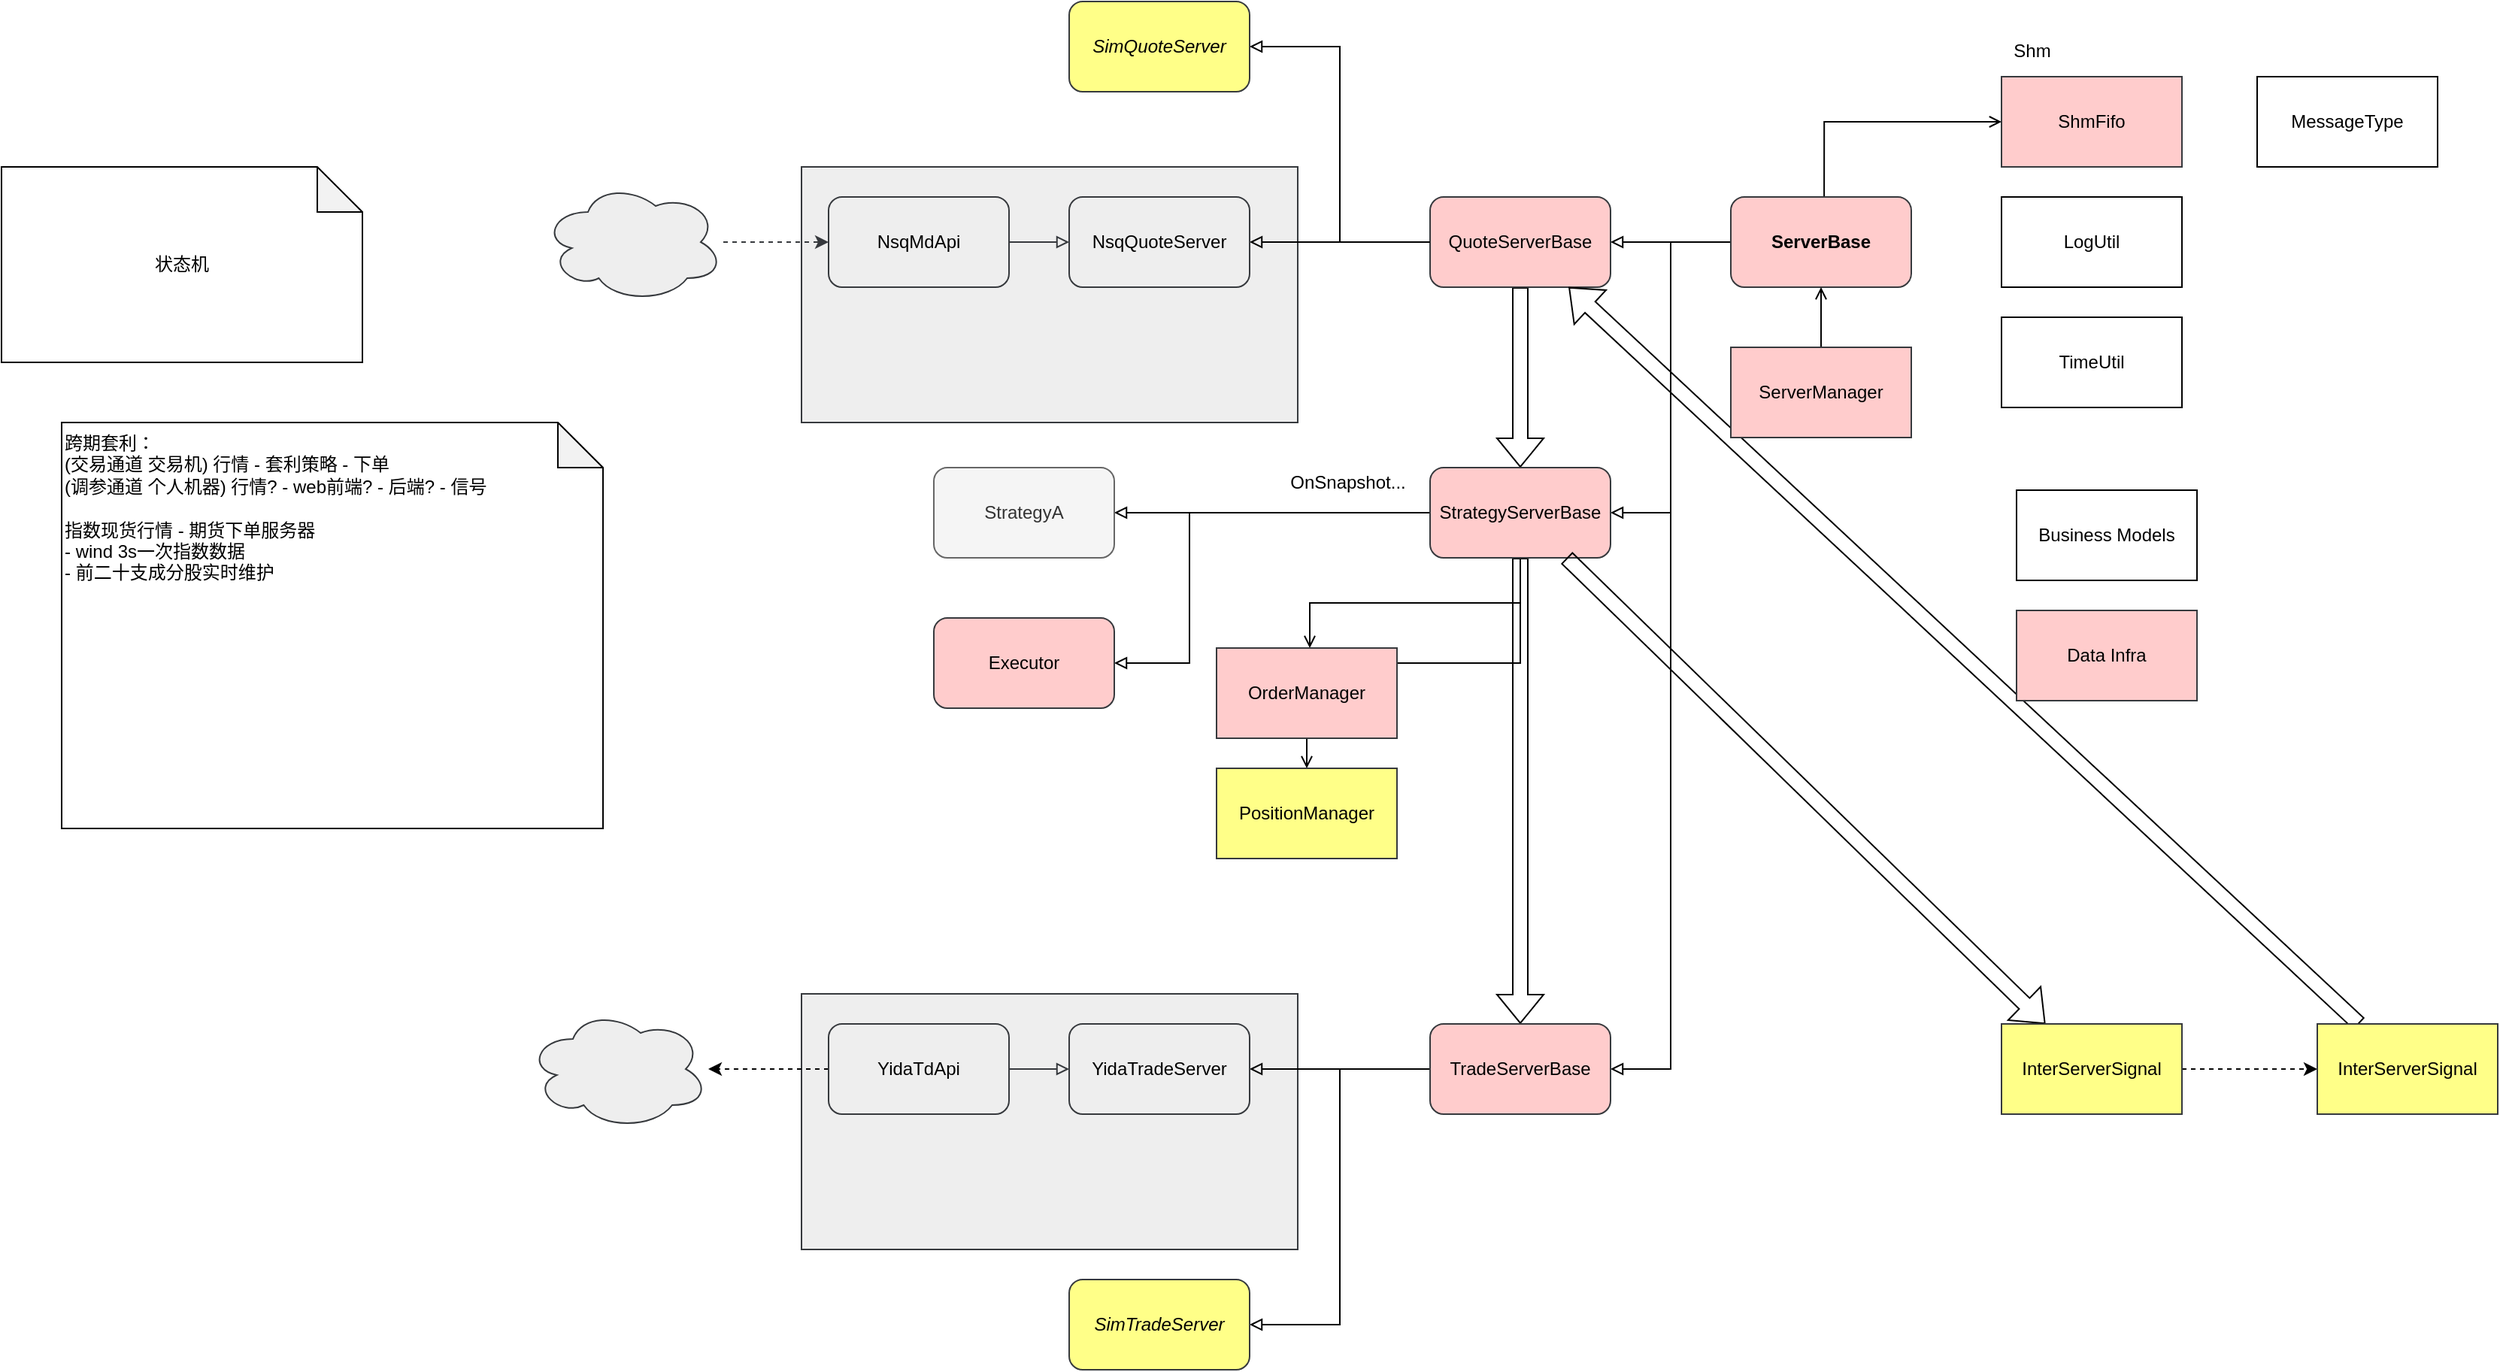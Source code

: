 <mxfile version="27.2.0" pages="2">
  <diagram name="Framework" id="izHdCFUZK2JU7I0uywET">
    <mxGraphModel dx="3437" dy="2198" grid="1" gridSize="10" guides="1" tooltips="1" connect="1" arrows="1" fold="1" page="1" pageScale="1" pageWidth="827" pageHeight="1169" math="0" shadow="0">
      <root>
        <mxCell id="0" />
        <mxCell id="1" parent="0" />
        <mxCell id="oX8QJ8v67Z4_SSj95SlL-10" value="" style="rounded=0;whiteSpace=wrap;html=1;fillColor=#eeeeee;strokeColor=#36393d;" vertex="1" parent="1">
          <mxGeometry x="-578" y="590" width="330" height="170" as="geometry" />
        </mxCell>
        <mxCell id="oX8QJ8v67Z4_SSj95SlL-44" value="" style="edgeStyle=orthogonalEdgeStyle;rounded=0;orthogonalLoop=1;jettySize=auto;html=1;dashed=1;" edge="1" parent="1" source="oX8QJ8v67Z4_SSj95SlL-12" target="oX8QJ8v67Z4_SSj95SlL-43">
          <mxGeometry relative="1" as="geometry" />
        </mxCell>
        <mxCell id="oX8QJ8v67Z4_SSj95SlL-1" value="" style="rounded=0;whiteSpace=wrap;html=1;fillColor=#eeeeee;strokeColor=#36393d;" vertex="1" parent="1">
          <mxGeometry x="-578" y="40" width="330" height="170" as="geometry" />
        </mxCell>
        <mxCell id="Np0CVXmdSU2NpfKUSfFp-4" value="ShmFifo" style="rounded=0;whiteSpace=wrap;html=1;fillColor=#ffcccc;strokeColor=#36393d;" vertex="1" parent="1">
          <mxGeometry x="220" y="-20" width="120" height="60" as="geometry" />
        </mxCell>
        <mxCell id="Np0CVXmdSU2NpfKUSfFp-17" value="" style="edgeStyle=orthogonalEdgeStyle;rounded=0;orthogonalLoop=1;jettySize=auto;html=1;endArrow=block;endFill=0;fillColor=#eeeeee;strokeColor=#36393d;" edge="1" parent="1" source="Np0CVXmdSU2NpfKUSfFp-1" target="Np0CVXmdSU2NpfKUSfFp-16">
          <mxGeometry relative="1" as="geometry" />
        </mxCell>
        <mxCell id="Np0CVXmdSU2NpfKUSfFp-1" value="NsqMdApi" style="rounded=1;whiteSpace=wrap;html=1;fillColor=#eeeeee;strokeColor=#36393d;" vertex="1" parent="1">
          <mxGeometry x="-560" y="60" width="120" height="60" as="geometry" />
        </mxCell>
        <mxCell id="Np0CVXmdSU2NpfKUSfFp-28" value="" style="edgeStyle=orthogonalEdgeStyle;rounded=0;orthogonalLoop=1;jettySize=auto;html=1;endArrow=block;endFill=0;" edge="1" parent="1" source="Np0CVXmdSU2NpfKUSfFp-14" target="Np0CVXmdSU2NpfKUSfFp-16">
          <mxGeometry relative="1" as="geometry" />
        </mxCell>
        <mxCell id="oX8QJ8v67Z4_SSj95SlL-21" style="edgeStyle=orthogonalEdgeStyle;rounded=0;orthogonalLoop=1;jettySize=auto;html=1;exitX=0.5;exitY=1;exitDx=0;exitDy=0;shape=flexArrow;" edge="1" parent="1" source="Np0CVXmdSU2NpfKUSfFp-14" target="Np0CVXmdSU2NpfKUSfFp-22">
          <mxGeometry relative="1" as="geometry" />
        </mxCell>
        <mxCell id="Np0CVXmdSU2NpfKUSfFp-14" value="QuoteServerBase" style="rounded=1;whiteSpace=wrap;html=1;fillColor=#ffcccc;strokeColor=#36393d;" vertex="1" parent="1">
          <mxGeometry x="-160" y="60" width="120" height="60" as="geometry" />
        </mxCell>
        <mxCell id="Np0CVXmdSU2NpfKUSfFp-20" value="" style="edgeStyle=orthogonalEdgeStyle;rounded=0;orthogonalLoop=1;jettySize=auto;html=1;endArrow=block;endFill=0;" edge="1" parent="1" source="Np0CVXmdSU2NpfKUSfFp-15" target="Np0CVXmdSU2NpfKUSfFp-14">
          <mxGeometry relative="1" as="geometry" />
        </mxCell>
        <mxCell id="Np0CVXmdSU2NpfKUSfFp-25" style="edgeStyle=orthogonalEdgeStyle;rounded=0;orthogonalLoop=1;jettySize=auto;html=1;endArrow=block;endFill=0;" edge="1" parent="1" source="Np0CVXmdSU2NpfKUSfFp-15" target="Np0CVXmdSU2NpfKUSfFp-22">
          <mxGeometry relative="1" as="geometry">
            <Array as="points">
              <mxPoint y="90" />
              <mxPoint y="270" />
            </Array>
          </mxGeometry>
        </mxCell>
        <mxCell id="oX8QJ8v67Z4_SSj95SlL-15" style="edgeStyle=orthogonalEdgeStyle;rounded=0;orthogonalLoop=1;jettySize=auto;html=1;endArrow=open;endFill=0;" edge="1" parent="1" target="Np0CVXmdSU2NpfKUSfFp-4">
          <mxGeometry relative="1" as="geometry">
            <mxPoint x="102.053" y="60" as="sourcePoint" />
            <mxPoint x="222" y="0.053" as="targetPoint" />
            <Array as="points">
              <mxPoint x="102" y="10" />
            </Array>
          </mxGeometry>
        </mxCell>
        <mxCell id="oX8QJ8v67Z4_SSj95SlL-17" style="edgeStyle=orthogonalEdgeStyle;rounded=0;orthogonalLoop=1;jettySize=auto;html=1;endArrow=block;endFill=0;" edge="1" parent="1" source="Np0CVXmdSU2NpfKUSfFp-15" target="Np0CVXmdSU2NpfKUSfFp-33">
          <mxGeometry relative="1" as="geometry">
            <Array as="points">
              <mxPoint y="90" />
              <mxPoint y="640" />
            </Array>
          </mxGeometry>
        </mxCell>
        <mxCell id="Np0CVXmdSU2NpfKUSfFp-15" value="ServerBase" style="rounded=1;whiteSpace=wrap;html=1;fontStyle=1;fillColor=#ffcccc;strokeColor=#36393d;" vertex="1" parent="1">
          <mxGeometry x="40" y="60" width="120" height="60" as="geometry" />
        </mxCell>
        <mxCell id="Np0CVXmdSU2NpfKUSfFp-16" value="NsqQuoteServer" style="rounded=1;whiteSpace=wrap;html=1;fillColor=#eeeeee;strokeColor=#36393d;" vertex="1" parent="1">
          <mxGeometry x="-400" y="60" width="120" height="60" as="geometry" />
        </mxCell>
        <mxCell id="Np0CVXmdSU2NpfKUSfFp-27" value="" style="edgeStyle=orthogonalEdgeStyle;rounded=0;orthogonalLoop=1;jettySize=auto;html=1;endArrow=block;endFill=0;" edge="1" parent="1" source="Np0CVXmdSU2NpfKUSfFp-22" target="Np0CVXmdSU2NpfKUSfFp-24">
          <mxGeometry relative="1" as="geometry" />
        </mxCell>
        <mxCell id="Np0CVXmdSU2NpfKUSfFp-32" style="edgeStyle=orthogonalEdgeStyle;rounded=0;orthogonalLoop=1;jettySize=auto;html=1;endArrow=block;endFill=0;" edge="1" parent="1" source="Np0CVXmdSU2NpfKUSfFp-22" target="Np0CVXmdSU2NpfKUSfFp-30">
          <mxGeometry relative="1" as="geometry">
            <Array as="points">
              <mxPoint x="-320" y="270" />
              <mxPoint x="-320" y="370" />
            </Array>
          </mxGeometry>
        </mxCell>
        <mxCell id="oX8QJ8v67Z4_SSj95SlL-20" value="" style="edgeStyle=orthogonalEdgeStyle;rounded=0;orthogonalLoop=1;jettySize=auto;html=1;endArrow=open;endFill=0;" edge="1" parent="1" source="Np0CVXmdSU2NpfKUSfFp-22" target="oX8QJ8v67Z4_SSj95SlL-7">
          <mxGeometry relative="1" as="geometry">
            <Array as="points">
              <mxPoint x="-100" y="330" />
              <mxPoint x="-240" y="330" />
            </Array>
          </mxGeometry>
        </mxCell>
        <mxCell id="oX8QJ8v67Z4_SSj95SlL-22" style="edgeStyle=orthogonalEdgeStyle;rounded=0;orthogonalLoop=1;jettySize=auto;html=1;exitX=0.5;exitY=1;exitDx=0;exitDy=0;shape=flexArrow;" edge="1" parent="1" source="Np0CVXmdSU2NpfKUSfFp-22" target="Np0CVXmdSU2NpfKUSfFp-33">
          <mxGeometry relative="1" as="geometry">
            <mxPoint x="-100" y="470" as="targetPoint" />
          </mxGeometry>
        </mxCell>
        <mxCell id="oX8QJ8v67Z4_SSj95SlL-40" style="edgeStyle=orthogonalEdgeStyle;rounded=0;orthogonalLoop=1;jettySize=auto;html=1;exitX=0.5;exitY=1;exitDx=0;exitDy=0;endArrow=open;endFill=0;" edge="1" parent="1" source="Np0CVXmdSU2NpfKUSfFp-22" target="oX8QJ8v67Z4_SSj95SlL-39">
          <mxGeometry relative="1" as="geometry" />
        </mxCell>
        <mxCell id="Np0CVXmdSU2NpfKUSfFp-22" value="StrategyServerBase" style="rounded=1;whiteSpace=wrap;html=1;fillColor=#ffcccc;strokeColor=#36393d;" vertex="1" parent="1">
          <mxGeometry x="-160" y="240" width="120" height="60" as="geometry" />
        </mxCell>
        <mxCell id="Np0CVXmdSU2NpfKUSfFp-23" value="LogUtil" style="rounded=0;whiteSpace=wrap;html=1;" vertex="1" parent="1">
          <mxGeometry x="220" y="60" width="120" height="60" as="geometry" />
        </mxCell>
        <mxCell id="Np0CVXmdSU2NpfKUSfFp-24" value="StrategyA" style="rounded=1;whiteSpace=wrap;html=1;fillColor=#f5f5f5;strokeColor=#666666;fontColor=#333333;" vertex="1" parent="1">
          <mxGeometry x="-490" y="240" width="120" height="60" as="geometry" />
        </mxCell>
        <mxCell id="Np0CVXmdSU2NpfKUSfFp-30" value="Executor" style="rounded=1;whiteSpace=wrap;html=1;fillColor=#ffcccc;strokeColor=#36393d;" vertex="1" parent="1">
          <mxGeometry x="-490" y="340" width="120" height="60" as="geometry" />
        </mxCell>
        <mxCell id="oX8QJ8v67Z4_SSj95SlL-14" style="edgeStyle=orthogonalEdgeStyle;rounded=0;orthogonalLoop=1;jettySize=auto;html=1;endArrow=block;endFill=0;" edge="1" parent="1" source="Np0CVXmdSU2NpfKUSfFp-33" target="oX8QJ8v67Z4_SSj95SlL-13">
          <mxGeometry relative="1" as="geometry" />
        </mxCell>
        <mxCell id="oX8QJ8v67Z4_SSj95SlL-19" style="edgeStyle=orthogonalEdgeStyle;rounded=0;orthogonalLoop=1;jettySize=auto;html=1;endArrow=block;endFill=0;" edge="1" parent="1" source="Np0CVXmdSU2NpfKUSfFp-33" target="oX8QJ8v67Z4_SSj95SlL-18">
          <mxGeometry relative="1" as="geometry">
            <Array as="points">
              <mxPoint x="-220" y="640" />
              <mxPoint x="-220" y="810" />
            </Array>
          </mxGeometry>
        </mxCell>
        <mxCell id="oX8QJ8v67Z4_SSj95SlL-38" style="rounded=0;orthogonalLoop=1;jettySize=auto;html=1;shape=flexArrow;" edge="1" parent="1" source="Np0CVXmdSU2NpfKUSfFp-22" target="oX8QJ8v67Z4_SSj95SlL-6">
          <mxGeometry relative="1" as="geometry" />
        </mxCell>
        <mxCell id="Np0CVXmdSU2NpfKUSfFp-33" value="TradeServerBase" style="rounded=1;whiteSpace=wrap;html=1;fillColor=#ffcccc;strokeColor=#36393d;" vertex="1" parent="1">
          <mxGeometry x="-160" y="610" width="120" height="60" as="geometry" />
        </mxCell>
        <mxCell id="Np0CVXmdSU2NpfKUSfFp-36" value="跨期套利：&lt;div&gt;(交易通道 交易机) 行情 - 套利策略 - 下单&lt;/div&gt;&lt;div&gt;(调参通道 个人机器) 行情? - web前端? - 后端? - 信号&lt;/div&gt;&lt;div&gt;&lt;br&gt;&lt;/div&gt;&lt;div&gt;指数现货行情 - 期货下单服务器&lt;/div&gt;&lt;div&gt;- wind 3s一次指数数据&lt;/div&gt;&lt;div&gt;- 前二十支成分股实时维护&lt;/div&gt;" style="shape=note;whiteSpace=wrap;html=1;align=left;backgroundOutline=1;darkOpacity=0.05;verticalAlign=top;" vertex="1" parent="1">
          <mxGeometry x="-1070" y="210" width="360" height="270" as="geometry" />
        </mxCell>
        <mxCell id="oX8QJ8v67Z4_SSj95SlL-3" value="SimQuoteServer" style="rounded=1;whiteSpace=wrap;html=1;fillColor=#ffff88;strokeColor=#36393d;fontStyle=2" vertex="1" parent="1">
          <mxGeometry x="-400" y="-70" width="120" height="60" as="geometry" />
        </mxCell>
        <mxCell id="oX8QJ8v67Z4_SSj95SlL-4" value="" style="edgeStyle=orthogonalEdgeStyle;rounded=0;orthogonalLoop=1;jettySize=auto;html=1;endArrow=block;endFill=0;" edge="1" parent="1" source="Np0CVXmdSU2NpfKUSfFp-14" target="oX8QJ8v67Z4_SSj95SlL-3">
          <mxGeometry relative="1" as="geometry">
            <mxPoint x="-20" y="-110" as="sourcePoint" />
            <mxPoint x="-140" y="-110" as="targetPoint" />
            <Array as="points">
              <mxPoint x="-220" y="90" />
              <mxPoint x="-220" y="-40" />
            </Array>
          </mxGeometry>
        </mxCell>
        <mxCell id="oX8QJ8v67Z4_SSj95SlL-42" style="rounded=0;orthogonalLoop=1;jettySize=auto;html=1;shape=flexArrow;" edge="1" parent="1" source="oX8QJ8v67Z4_SSj95SlL-45" target="Np0CVXmdSU2NpfKUSfFp-14">
          <mxGeometry relative="1" as="geometry" />
        </mxCell>
        <mxCell id="oX8QJ8v67Z4_SSj95SlL-46" value="" style="edgeStyle=orthogonalEdgeStyle;rounded=0;orthogonalLoop=1;jettySize=auto;html=1;dashed=1;" edge="1" parent="1" source="oX8QJ8v67Z4_SSj95SlL-6" target="oX8QJ8v67Z4_SSj95SlL-45">
          <mxGeometry relative="1" as="geometry" />
        </mxCell>
        <mxCell id="oX8QJ8v67Z4_SSj95SlL-6" value="InterServerSignal" style="rounded=0;whiteSpace=wrap;html=1;fillColor=#ffff88;strokeColor=#36393d;" vertex="1" parent="1">
          <mxGeometry x="220" y="610" width="120" height="60" as="geometry" />
        </mxCell>
        <mxCell id="oX8QJ8v67Z4_SSj95SlL-7" value="OrderManager" style="rounded=0;whiteSpace=wrap;html=1;fillColor=#ffcccc;strokeColor=#36393d;" vertex="1" parent="1">
          <mxGeometry x="-302" y="360" width="120" height="60" as="geometry" />
        </mxCell>
        <mxCell id="oX8QJ8v67Z4_SSj95SlL-11" value="" style="edgeStyle=orthogonalEdgeStyle;rounded=0;orthogonalLoop=1;jettySize=auto;html=1;endArrow=block;endFill=0;fillColor=#eeeeee;strokeColor=#36393d;" edge="1" source="oX8QJ8v67Z4_SSj95SlL-12" target="oX8QJ8v67Z4_SSj95SlL-13" parent="1">
          <mxGeometry relative="1" as="geometry" />
        </mxCell>
        <mxCell id="oX8QJ8v67Z4_SSj95SlL-12" value="YidaTdApi" style="rounded=1;whiteSpace=wrap;html=1;fillColor=#eeeeee;strokeColor=#36393d;" vertex="1" parent="1">
          <mxGeometry x="-560" y="610" width="120" height="60" as="geometry" />
        </mxCell>
        <mxCell id="oX8QJ8v67Z4_SSj95SlL-13" value="YidaTradeServer" style="rounded=1;whiteSpace=wrap;html=1;fillColor=#eeeeee;strokeColor=#36393d;" vertex="1" parent="1">
          <mxGeometry x="-400" y="610" width="120" height="60" as="geometry" />
        </mxCell>
        <mxCell id="oX8QJ8v67Z4_SSj95SlL-18" value="SimTradeServer" style="rounded=1;whiteSpace=wrap;html=1;fillColor=#ffff88;strokeColor=#36393d;fontStyle=2" vertex="1" parent="1">
          <mxGeometry x="-400" y="780" width="120" height="60" as="geometry" />
        </mxCell>
        <mxCell id="oX8QJ8v67Z4_SSj95SlL-25" value="" style="edgeStyle=orthogonalEdgeStyle;rounded=0;orthogonalLoop=1;jettySize=auto;html=1;endArrow=open;endFill=0;" edge="1" parent="1" source="oX8QJ8v67Z4_SSj95SlL-24" target="Np0CVXmdSU2NpfKUSfFp-15">
          <mxGeometry relative="1" as="geometry" />
        </mxCell>
        <mxCell id="oX8QJ8v67Z4_SSj95SlL-24" value="ServerManager" style="rounded=0;whiteSpace=wrap;html=1;fillColor=#ffcccc;strokeColor=#36393d;" vertex="1" parent="1">
          <mxGeometry x="40" y="160" width="120" height="60" as="geometry" />
        </mxCell>
        <mxCell id="oX8QJ8v67Z4_SSj95SlL-28" value="" style="edgeStyle=orthogonalEdgeStyle;rounded=0;orthogonalLoop=1;jettySize=auto;html=1;fillColor=#eeeeee;strokeColor=#36393d;dashed=1;" edge="1" parent="1" source="oX8QJ8v67Z4_SSj95SlL-27" target="Np0CVXmdSU2NpfKUSfFp-1">
          <mxGeometry relative="1" as="geometry" />
        </mxCell>
        <mxCell id="oX8QJ8v67Z4_SSj95SlL-27" value="" style="ellipse;shape=cloud;whiteSpace=wrap;html=1;fillColor=#eeeeee;strokeColor=#36393d;" vertex="1" parent="1">
          <mxGeometry x="-750" y="50" width="120" height="80" as="geometry" />
        </mxCell>
        <mxCell id="oX8QJ8v67Z4_SSj95SlL-29" value="Business Models" style="rounded=0;whiteSpace=wrap;html=1;" vertex="1" parent="1">
          <mxGeometry x="230" y="255" width="120" height="60" as="geometry" />
        </mxCell>
        <mxCell id="oX8QJ8v67Z4_SSj95SlL-30" value="Data Infra" style="rounded=0;whiteSpace=wrap;html=1;fillColor=#ffcccc;strokeColor=#36393d;" vertex="1" parent="1">
          <mxGeometry x="230" y="335" width="120" height="60" as="geometry" />
        </mxCell>
        <mxCell id="oX8QJ8v67Z4_SSj95SlL-34" value="MessageType" style="rounded=0;whiteSpace=wrap;html=1;" vertex="1" parent="1">
          <mxGeometry x="390" y="-20" width="120" height="60" as="geometry" />
        </mxCell>
        <mxCell id="oX8QJ8v67Z4_SSj95SlL-35" value="OnSnapshot..." style="text;html=1;align=center;verticalAlign=middle;resizable=0;points=[];autosize=1;strokeColor=none;fillColor=none;" vertex="1" parent="1">
          <mxGeometry x="-265" y="235" width="100" height="30" as="geometry" />
        </mxCell>
        <mxCell id="oX8QJ8v67Z4_SSj95SlL-39" value="PositionManager" style="rounded=0;whiteSpace=wrap;html=1;fillColor=#ffff88;strokeColor=#36393d;" vertex="1" parent="1">
          <mxGeometry x="-302" y="440" width="120" height="60" as="geometry" />
        </mxCell>
        <mxCell id="oX8QJ8v67Z4_SSj95SlL-41" value="Shm" style="text;html=1;align=center;verticalAlign=middle;resizable=0;points=[];autosize=1;strokeColor=none;fillColor=none;" vertex="1" parent="1">
          <mxGeometry x="215" y="-52" width="50" height="30" as="geometry" />
        </mxCell>
        <mxCell id="oX8QJ8v67Z4_SSj95SlL-43" value="" style="ellipse;shape=cloud;whiteSpace=wrap;html=1;fillColor=#eeeeee;strokeColor=#36393d;" vertex="1" parent="1">
          <mxGeometry x="-760" y="600" width="120" height="80" as="geometry" />
        </mxCell>
        <mxCell id="oX8QJ8v67Z4_SSj95SlL-45" value="InterServerSignal" style="rounded=0;whiteSpace=wrap;html=1;fillColor=#ffff88;strokeColor=#36393d;" vertex="1" parent="1">
          <mxGeometry x="430" y="610" width="120" height="60" as="geometry" />
        </mxCell>
        <mxCell id="KkvAkN_Q9vo7Hp4z4sSe-1" value="TimeUtil" style="rounded=0;whiteSpace=wrap;html=1;" vertex="1" parent="1">
          <mxGeometry x="220" y="140" width="120" height="60" as="geometry" />
        </mxCell>
        <mxCell id="KkvAkN_Q9vo7Hp4z4sSe-2" value="状态机" style="shape=note;whiteSpace=wrap;html=1;backgroundOutline=1;darkOpacity=0.05;" vertex="1" parent="1">
          <mxGeometry x="-1110" y="40" width="240" height="130" as="geometry" />
        </mxCell>
      </root>
    </mxGraphModel>
  </diagram>
  <diagram id="_z2y7YqMUHIQpGYz76A4" name="股指套利">
    <mxGraphModel dx="1773" dy="644" grid="1" gridSize="10" guides="1" tooltips="1" connect="1" arrows="1" fold="1" page="1" pageScale="1" pageWidth="827" pageHeight="1169" math="0" shadow="0">
      <root>
        <mxCell id="0" />
        <mxCell id="1" parent="0" />
        <mxCell id="KyFD5nglN-JNJynjyuf0-22" value="" style="rounded=0;whiteSpace=wrap;html=1;fillColor=#eeeeee;strokeColor=#36393d;" vertex="1" parent="1">
          <mxGeometry x="-10" y="280" width="340" height="180" as="geometry" />
        </mxCell>
        <mxCell id="KyFD5nglN-JNJynjyuf0-18" value="" style="rounded=0;whiteSpace=wrap;html=1;fillColor=#eeeeee;strokeColor=#36393d;" vertex="1" parent="1">
          <mxGeometry x="-10" y="90" width="340" height="160" as="geometry" />
        </mxCell>
        <mxCell id="KyFD5nglN-JNJynjyuf0-12" value="行情" style="rounded=0;whiteSpace=wrap;html=1;" vertex="1" parent="1">
          <mxGeometry x="40" y="140" width="120" height="60" as="geometry" />
        </mxCell>
        <mxCell id="KyFD5nglN-JNJynjyuf0-17" value="" style="edgeStyle=orthogonalEdgeStyle;rounded=0;orthogonalLoop=1;jettySize=auto;html=1;startArrow=block;shape=flexArrow;" edge="1" parent="1" source="KyFD5nglN-JNJynjyuf0-13" target="KyFD5nglN-JNJynjyuf0-14">
          <mxGeometry relative="1" as="geometry" />
        </mxCell>
        <mxCell id="KyFD5nglN-JNJynjyuf0-24" style="edgeStyle=orthogonalEdgeStyle;rounded=0;orthogonalLoop=1;jettySize=auto;html=1;exitX=0.5;exitY=1;exitDx=0;exitDy=0;shape=flexArrow;" edge="1" parent="1" source="KyFD5nglN-JNJynjyuf0-13" target="KyFD5nglN-JNJynjyuf0-16">
          <mxGeometry relative="1" as="geometry" />
        </mxCell>
        <mxCell id="KyFD5nglN-JNJynjyuf0-13" value="后端" style="rounded=0;whiteSpace=wrap;html=1;" vertex="1" parent="1">
          <mxGeometry x="160" y="140" width="120" height="60" as="geometry" />
        </mxCell>
        <mxCell id="KyFD5nglN-JNJynjyuf0-14" value="网页前端" style="rounded=0;whiteSpace=wrap;html=1;" vertex="1" parent="1">
          <mxGeometry x="440" y="140" width="120" height="60" as="geometry" />
        </mxCell>
        <mxCell id="KyFD5nglN-JNJynjyuf0-16" value="trader" style="rounded=0;whiteSpace=wrap;html=1;" vertex="1" parent="1">
          <mxGeometry x="160" y="340" width="120" height="60" as="geometry" />
        </mxCell>
        <mxCell id="KyFD5nglN-JNJynjyuf0-19" value="本地服务器" style="text;html=1;align=center;verticalAlign=middle;resizable=0;points=[];autosize=1;strokeColor=none;fillColor=none;" vertex="1" parent="1">
          <mxGeometry x="-10" y="90" width="80" height="30" as="geometry" />
        </mxCell>
        <mxCell id="KyFD5nglN-JNJynjyuf0-20" value="PC" style="text;html=1;align=center;verticalAlign=middle;resizable=0;points=[];autosize=1;strokeColor=none;fillColor=none;" vertex="1" parent="1">
          <mxGeometry x="440" y="110" width="40" height="30" as="geometry" />
        </mxCell>
        <mxCell id="KyFD5nglN-JNJynjyuf0-23" value="下单服务器" style="text;html=1;align=center;verticalAlign=middle;resizable=0;points=[];autosize=1;strokeColor=none;fillColor=none;" vertex="1" parent="1">
          <mxGeometry x="-10" y="280" width="80" height="30" as="geometry" />
        </mxCell>
      </root>
    </mxGraphModel>
  </diagram>
</mxfile>

